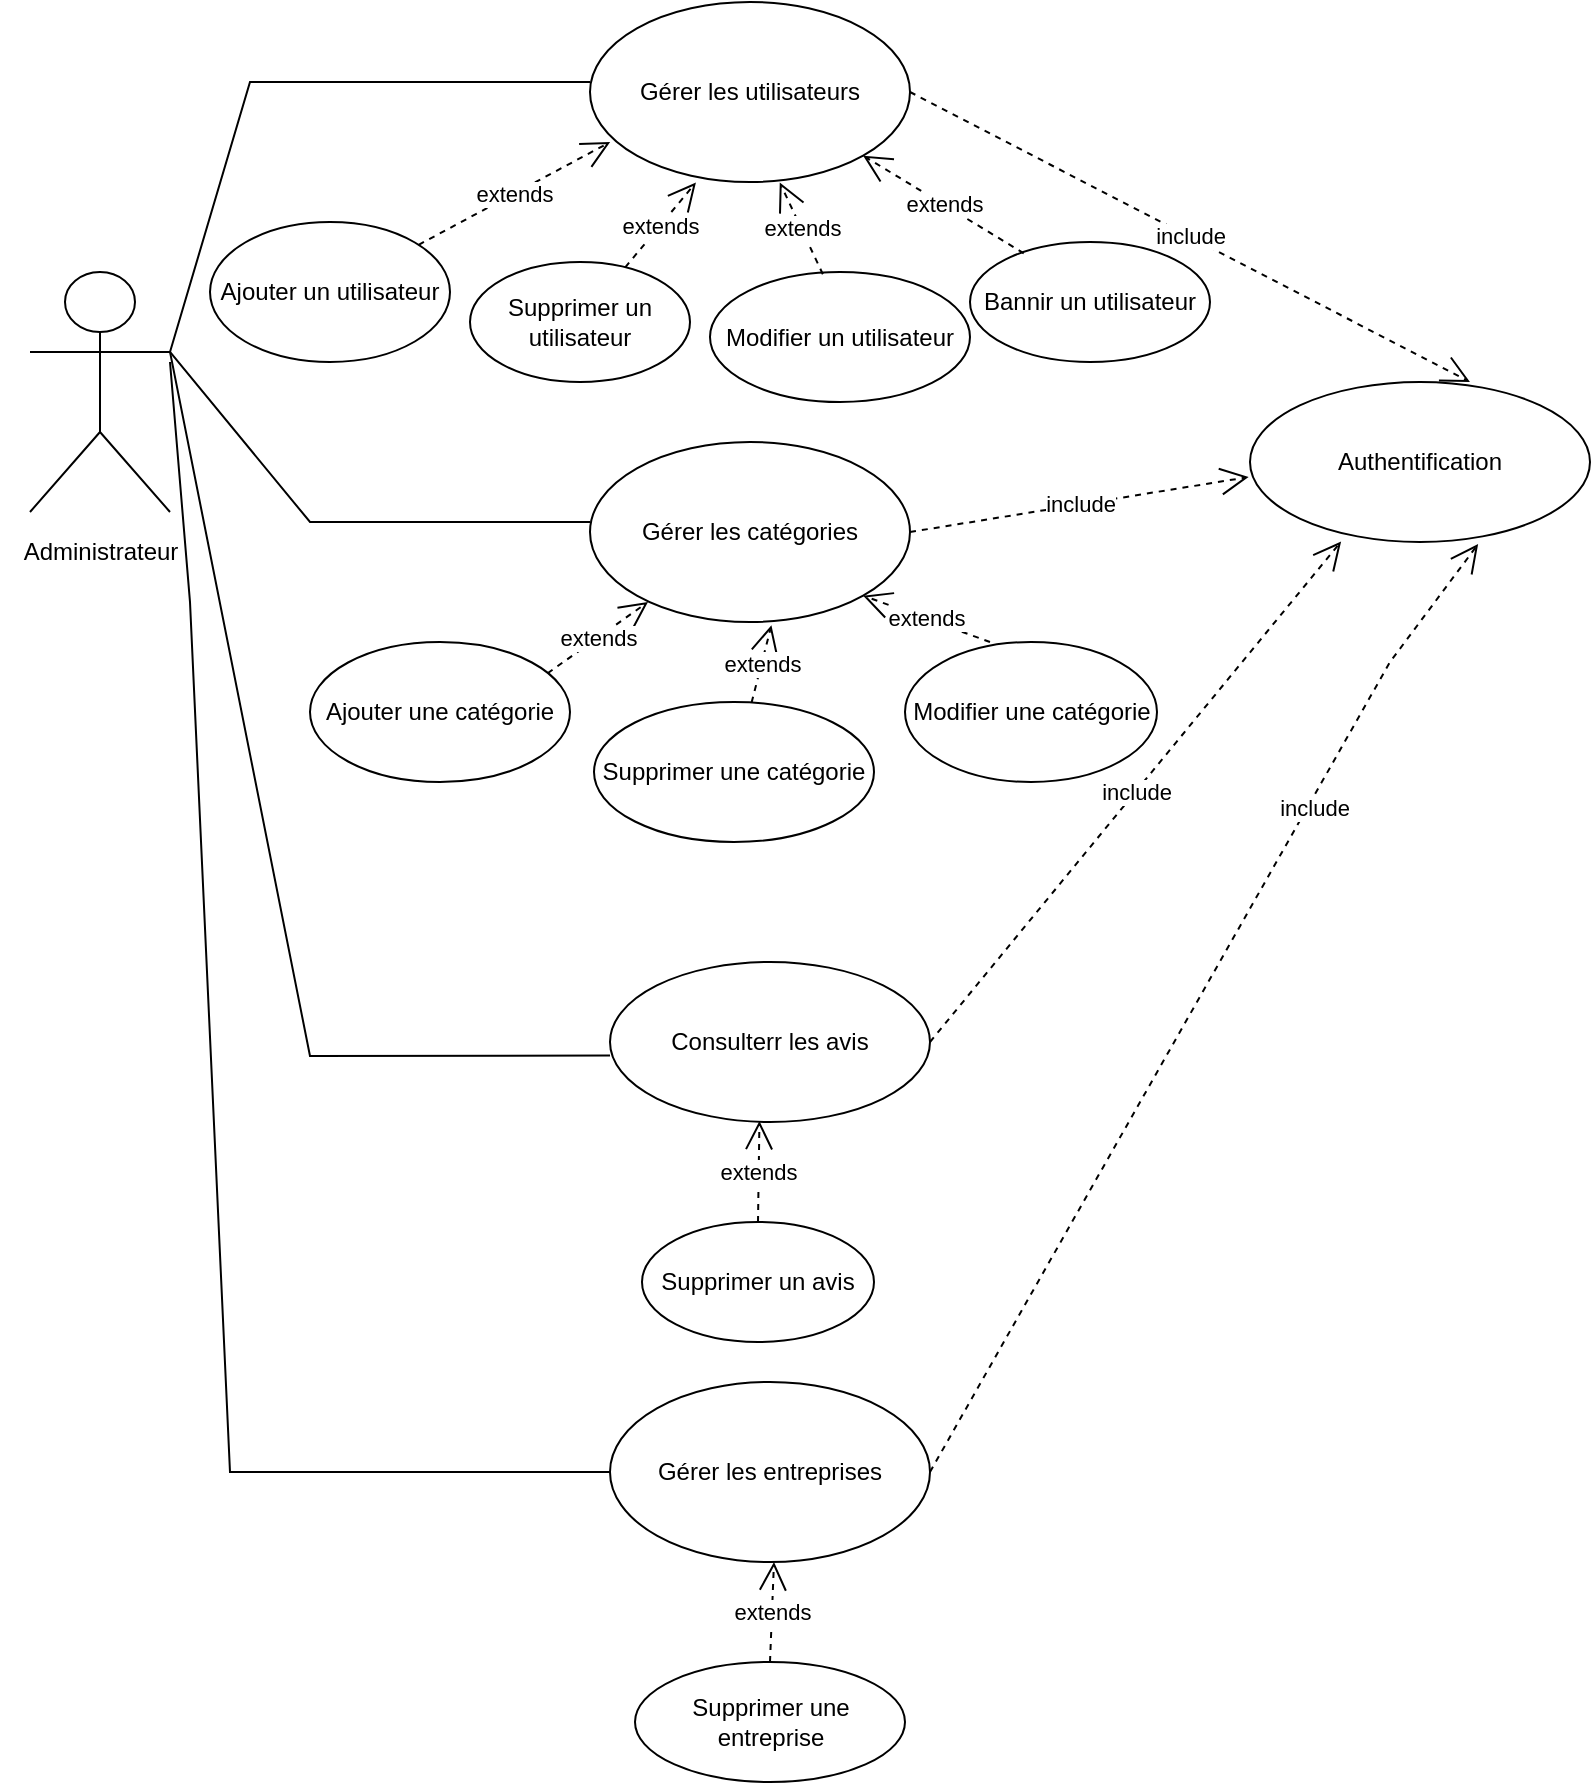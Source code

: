 <mxfile version="26.2.14">
  <diagram name="Page-1" id="ItncG8ey-KE5ceYKGCsm">
    <mxGraphModel dx="2325" dy="671" grid="1" gridSize="10" guides="1" tooltips="1" connect="1" arrows="1" fold="1" page="1" pageScale="1" pageWidth="827" pageHeight="1169" math="0" shadow="0">
      <root>
        <mxCell id="0" />
        <mxCell id="1" parent="0" />
        <mxCell id="LH3g4sgvdYW37YfNmVDh-1" value="" style="shape=umlActor;verticalLabelPosition=bottom;verticalAlign=top;html=1;outlineConnect=0;" parent="1" vertex="1">
          <mxGeometry x="10" y="135" width="70" height="120" as="geometry" />
        </mxCell>
        <mxCell id="LH3g4sgvdYW37YfNmVDh-4" value="Authentification" style="ellipse;whiteSpace=wrap;html=1;" parent="1" vertex="1">
          <mxGeometry x="620" y="190" width="170" height="80" as="geometry" />
        </mxCell>
        <mxCell id="LH3g4sgvdYW37YfNmVDh-5" value="Supprimer une entreprise" style="ellipse;whiteSpace=wrap;html=1;" parent="1" vertex="1">
          <mxGeometry x="312.5" y="830" width="135" height="60" as="geometry" />
        </mxCell>
        <mxCell id="LH3g4sgvdYW37YfNmVDh-7" value="Consulterr les avis" style="ellipse;whiteSpace=wrap;html=1;" parent="1" vertex="1">
          <mxGeometry x="300" y="480" width="160" height="80" as="geometry" />
        </mxCell>
        <mxCell id="LH3g4sgvdYW37YfNmVDh-14" value="Gérer les entreprises" style="ellipse;whiteSpace=wrap;html=1;" parent="1" vertex="1">
          <mxGeometry x="300" y="690" width="160" height="90" as="geometry" />
        </mxCell>
        <mxCell id="LH3g4sgvdYW37YfNmVDh-31" value="include" style="endArrow=open;endSize=12;dashed=1;html=1;rounded=0;exitX=1;exitY=0.5;exitDx=0;exitDy=0;entryX=0.671;entryY=1.013;entryDx=0;entryDy=0;entryPerimeter=0;" parent="1" source="LH3g4sgvdYW37YfNmVDh-14" target="LH3g4sgvdYW37YfNmVDh-4" edge="1">
          <mxGeometry x="0.422" y="-3" width="160" relative="1" as="geometry">
            <mxPoint x="560" y="80" as="sourcePoint" />
            <mxPoint x="720" y="80" as="targetPoint" />
            <Array as="points">
              <mxPoint x="690" y="330" />
            </Array>
            <mxPoint as="offset" />
          </mxGeometry>
        </mxCell>
        <mxCell id="LH3g4sgvdYW37YfNmVDh-32" value="include" style="endArrow=open;endSize=12;dashed=1;html=1;rounded=0;entryX=0.268;entryY=0.997;entryDx=0;entryDy=0;exitX=1;exitY=0.5;exitDx=0;exitDy=0;entryPerimeter=0;" parent="1" source="LH3g4sgvdYW37YfNmVDh-7" target="LH3g4sgvdYW37YfNmVDh-4" edge="1">
          <mxGeometry width="160" relative="1" as="geometry">
            <mxPoint x="440" y="260" as="sourcePoint" />
            <mxPoint x="600" y="260" as="targetPoint" />
          </mxGeometry>
        </mxCell>
        <mxCell id="LH3g4sgvdYW37YfNmVDh-36" value="" style="endArrow=none;html=1;rounded=0;exitX=1;exitY=0.333;exitDx=0;exitDy=0;exitPerimeter=0;" parent="1" source="LH3g4sgvdYW37YfNmVDh-1" edge="1">
          <mxGeometry width="50" height="50" relative="1" as="geometry">
            <mxPoint x="80" y="180" as="sourcePoint" />
            <mxPoint x="290" y="40" as="targetPoint" />
            <Array as="points">
              <mxPoint x="120" y="40" />
            </Array>
          </mxGeometry>
        </mxCell>
        <mxCell id="LH3g4sgvdYW37YfNmVDh-38" value="" style="endArrow=none;html=1;rounded=0;exitX=0;exitY=0.584;exitDx=0;exitDy=0;exitPerimeter=0;entryX=1;entryY=0.333;entryDx=0;entryDy=0;entryPerimeter=0;" parent="1" source="LH3g4sgvdYW37YfNmVDh-7" target="LH3g4sgvdYW37YfNmVDh-1" edge="1">
          <mxGeometry width="50" height="50" relative="1" as="geometry">
            <mxPoint x="340" y="300" as="sourcePoint" />
            <mxPoint x="140" y="460" as="targetPoint" />
            <Array as="points">
              <mxPoint x="150" y="527" />
            </Array>
          </mxGeometry>
        </mxCell>
        <mxCell id="LH3g4sgvdYW37YfNmVDh-39" value="" style="endArrow=none;html=1;rounded=0;entryX=0;entryY=0.5;entryDx=0;entryDy=0;" parent="1" target="LH3g4sgvdYW37YfNmVDh-14" edge="1">
          <mxGeometry width="50" height="50" relative="1" as="geometry">
            <mxPoint x="80" y="180" as="sourcePoint" />
            <mxPoint x="210" y="10" as="targetPoint" />
            <Array as="points">
              <mxPoint x="90" y="300" />
              <mxPoint x="110" y="735" />
            </Array>
          </mxGeometry>
        </mxCell>
        <mxCell id="LH3g4sgvdYW37YfNmVDh-43" value="Gérer les utilisateurs" style="ellipse;whiteSpace=wrap;html=1;" parent="1" vertex="1">
          <mxGeometry x="290" width="160" height="90" as="geometry" />
        </mxCell>
        <mxCell id="hxN5AOpgBn9jHy8HbhxW-3" value="Administrateur" style="text;html=1;align=center;verticalAlign=middle;resizable=0;points=[];autosize=1;strokeColor=none;fillColor=none;" parent="1" vertex="1">
          <mxGeometry x="-5" y="260" width="100" height="30" as="geometry" />
        </mxCell>
        <mxCell id="g6vASwUKKkGRCP8I41hc-1" value="Gérer les catégories" style="ellipse;whiteSpace=wrap;html=1;" parent="1" vertex="1">
          <mxGeometry x="290" y="220" width="160" height="90" as="geometry" />
        </mxCell>
        <mxCell id="g6vASwUKKkGRCP8I41hc-2" value="Ajouter une catégorie" style="ellipse;whiteSpace=wrap;html=1;" parent="1" vertex="1">
          <mxGeometry x="150" y="320" width="130" height="70" as="geometry" />
        </mxCell>
        <mxCell id="g6vASwUKKkGRCP8I41hc-3" value="Supprimer un avis" style="ellipse;whiteSpace=wrap;html=1;" parent="1" vertex="1">
          <mxGeometry x="316" y="610" width="116" height="60" as="geometry" />
        </mxCell>
        <mxCell id="g6vASwUKKkGRCP8I41hc-4" value="Supprimer un utilisateur" style="ellipse;whiteSpace=wrap;html=1;" parent="1" vertex="1">
          <mxGeometry x="230" y="130" width="110" height="60" as="geometry" />
        </mxCell>
        <mxCell id="g6vASwUKKkGRCP8I41hc-5" value="Ajouter un utilisateur" style="ellipse;whiteSpace=wrap;html=1;" parent="1" vertex="1">
          <mxGeometry x="100" y="110" width="120" height="70" as="geometry" />
        </mxCell>
        <mxCell id="g6vASwUKKkGRCP8I41hc-6" value="Modifier un utilisateur" style="ellipse;whiteSpace=wrap;html=1;" parent="1" vertex="1">
          <mxGeometry x="350" y="135" width="130" height="65" as="geometry" />
        </mxCell>
        <mxCell id="g6vASwUKKkGRCP8I41hc-16" value="Supprimer une catégorie" style="ellipse;whiteSpace=wrap;html=1;" parent="1" vertex="1">
          <mxGeometry x="292" y="350" width="140" height="70" as="geometry" />
        </mxCell>
        <mxCell id="g6vASwUKKkGRCP8I41hc-17" value="Modifier une catégorie" style="ellipse;whiteSpace=wrap;html=1;" parent="1" vertex="1">
          <mxGeometry x="447.5" y="320" width="126" height="70" as="geometry" />
        </mxCell>
        <mxCell id="g6vASwUKKkGRCP8I41hc-19" value="" style="endArrow=none;html=1;rounded=0;exitX=1;exitY=0.333;exitDx=0;exitDy=0;exitPerimeter=0;" parent="1" source="LH3g4sgvdYW37YfNmVDh-1" edge="1">
          <mxGeometry width="50" height="50" relative="1" as="geometry">
            <mxPoint x="140" y="260" as="sourcePoint" />
            <mxPoint x="290" y="260" as="targetPoint" />
            <Array as="points">
              <mxPoint x="150" y="260" />
            </Array>
          </mxGeometry>
        </mxCell>
        <mxCell id="g6vASwUKKkGRCP8I41hc-20" value="include" style="endArrow=open;endSize=12;dashed=1;html=1;rounded=0;entryX=0.647;entryY=0;entryDx=0;entryDy=0;entryPerimeter=0;exitX=1;exitY=0.5;exitDx=0;exitDy=0;" parent="1" source="LH3g4sgvdYW37YfNmVDh-43" target="LH3g4sgvdYW37YfNmVDh-4" edge="1">
          <mxGeometry width="160" relative="1" as="geometry">
            <mxPoint x="500" y="80" as="sourcePoint" />
            <mxPoint x="660" y="80" as="targetPoint" />
          </mxGeometry>
        </mxCell>
        <mxCell id="g6vASwUKKkGRCP8I41hc-21" value="include" style="endArrow=open;endSize=12;dashed=1;html=1;rounded=0;exitX=1;exitY=0.5;exitDx=0;exitDy=0;entryX=-0.004;entryY=0.594;entryDx=0;entryDy=0;entryPerimeter=0;" parent="1" source="g6vASwUKKkGRCP8I41hc-1" target="LH3g4sgvdYW37YfNmVDh-4" edge="1">
          <mxGeometry width="160" relative="1" as="geometry">
            <mxPoint x="510" y="290" as="sourcePoint" />
            <mxPoint x="670" y="290" as="targetPoint" />
          </mxGeometry>
        </mxCell>
        <mxCell id="g6vASwUKKkGRCP8I41hc-22" value="Bannir un utilisateur" style="ellipse;whiteSpace=wrap;html=1;" parent="1" vertex="1">
          <mxGeometry x="480" y="120" width="120" height="60" as="geometry" />
        </mxCell>
        <mxCell id="Qtr9UkZnAE1CkX4XE9s2-1" value="extends" style="endArrow=open;endSize=12;dashed=1;html=1;rounded=0;exitX=1;exitY=0.5;exitDx=0;exitDy=0;entryX=1;entryY=1;entryDx=0;entryDy=0;" edge="1" parent="1" target="g6vASwUKKkGRCP8I41hc-1">
          <mxGeometry width="160" relative="1" as="geometry">
            <mxPoint x="490" y="320" as="sourcePoint" />
            <mxPoint x="659" y="293" as="targetPoint" />
          </mxGeometry>
        </mxCell>
        <mxCell id="Qtr9UkZnAE1CkX4XE9s2-2" value="extends" style="endArrow=open;endSize=12;dashed=1;html=1;rounded=0;entryX=0.567;entryY=1.018;entryDx=0;entryDy=0;entryPerimeter=0;" edge="1" parent="1" source="g6vASwUKKkGRCP8I41hc-16" target="g6vASwUKKkGRCP8I41hc-1">
          <mxGeometry width="160" relative="1" as="geometry">
            <mxPoint x="245" y="368.5" as="sourcePoint" />
            <mxPoint x="414" y="341.5" as="targetPoint" />
          </mxGeometry>
        </mxCell>
        <mxCell id="Qtr9UkZnAE1CkX4XE9s2-3" value="extends" style="endArrow=open;endSize=12;dashed=1;html=1;rounded=0;exitX=0.914;exitY=0.223;exitDx=0;exitDy=0;entryX=-0.004;entryY=0.594;entryDx=0;entryDy=0;entryPerimeter=0;exitPerimeter=0;" edge="1" parent="1" source="g6vASwUKKkGRCP8I41hc-2">
          <mxGeometry width="160" relative="1" as="geometry">
            <mxPoint x="150" y="327" as="sourcePoint" />
            <mxPoint x="319" y="300" as="targetPoint" />
          </mxGeometry>
        </mxCell>
        <mxCell id="Qtr9UkZnAE1CkX4XE9s2-4" value="extends" style="endArrow=open;endSize=12;dashed=1;html=1;rounded=0;exitX=0.434;exitY=0.017;exitDx=0;exitDy=0;entryX=0.593;entryY=1.003;entryDx=0;entryDy=0;exitPerimeter=0;entryPerimeter=0;" edge="1" parent="1" source="g6vASwUKKkGRCP8I41hc-6" target="LH3g4sgvdYW37YfNmVDh-43">
          <mxGeometry width="160" relative="1" as="geometry">
            <mxPoint x="445" y="120" as="sourcePoint" />
            <mxPoint x="382" y="97" as="targetPoint" />
          </mxGeometry>
        </mxCell>
        <mxCell id="Qtr9UkZnAE1CkX4XE9s2-5" value="extends" style="endArrow=open;endSize=12;dashed=1;html=1;rounded=0;entryX=0.331;entryY=1.003;entryDx=0;entryDy=0;entryPerimeter=0;" edge="1" parent="1" source="g6vASwUKKkGRCP8I41hc-4" target="LH3g4sgvdYW37YfNmVDh-43">
          <mxGeometry width="160" relative="1" as="geometry">
            <mxPoint x="459.07" y="93.14" as="sourcePoint" />
            <mxPoint x="370.939" y="120.003" as="targetPoint" />
          </mxGeometry>
        </mxCell>
        <mxCell id="Qtr9UkZnAE1CkX4XE9s2-6" value="extends" style="endArrow=open;endSize=12;dashed=1;html=1;rounded=0;exitX=0.224;exitY=0.094;exitDx=0;exitDy=0;exitPerimeter=0;entryX=1;entryY=1;entryDx=0;entryDy=0;" edge="1" parent="1" source="g6vASwUKKkGRCP8I41hc-22" target="LH3g4sgvdYW37YfNmVDh-43">
          <mxGeometry width="160" relative="1" as="geometry">
            <mxPoint x="500" y="80" as="sourcePoint" />
            <mxPoint x="420" y="90" as="targetPoint" />
          </mxGeometry>
        </mxCell>
        <mxCell id="Qtr9UkZnAE1CkX4XE9s2-7" value="extends" style="endArrow=open;endSize=12;dashed=1;html=1;rounded=0;entryX=0.063;entryY=0.778;entryDx=0;entryDy=0;entryPerimeter=0;" edge="1" parent="1" source="g6vASwUKKkGRCP8I41hc-5" target="LH3g4sgvdYW37YfNmVDh-43">
          <mxGeometry width="160" relative="1" as="geometry">
            <mxPoint x="280" y="69.97" as="sourcePoint" />
            <mxPoint x="180.04" y="90.0" as="targetPoint" />
          </mxGeometry>
        </mxCell>
        <mxCell id="Qtr9UkZnAE1CkX4XE9s2-8" value="extends" style="endArrow=open;endSize=12;dashed=1;html=1;rounded=0;exitX=0.5;exitY=0;exitDx=0;exitDy=0;entryX=1;entryY=1;entryDx=0;entryDy=0;" edge="1" parent="1" source="LH3g4sgvdYW37YfNmVDh-5">
          <mxGeometry width="160" relative="1" as="geometry">
            <mxPoint x="445" y="803" as="sourcePoint" />
            <mxPoint x="382" y="780" as="targetPoint" />
          </mxGeometry>
        </mxCell>
        <mxCell id="Qtr9UkZnAE1CkX4XE9s2-9" value="extends" style="endArrow=open;endSize=12;dashed=1;html=1;rounded=0;exitX=0.5;exitY=0;exitDx=0;exitDy=0;entryX=0.467;entryY=0.994;entryDx=0;entryDy=0;entryPerimeter=0;" edge="1" parent="1" source="g6vASwUKKkGRCP8I41hc-3" target="LH3g4sgvdYW37YfNmVDh-7">
          <mxGeometry width="160" relative="1" as="geometry">
            <mxPoint x="413" y="596" as="sourcePoint" />
            <mxPoint x="350" y="573" as="targetPoint" />
          </mxGeometry>
        </mxCell>
      </root>
    </mxGraphModel>
  </diagram>
</mxfile>
